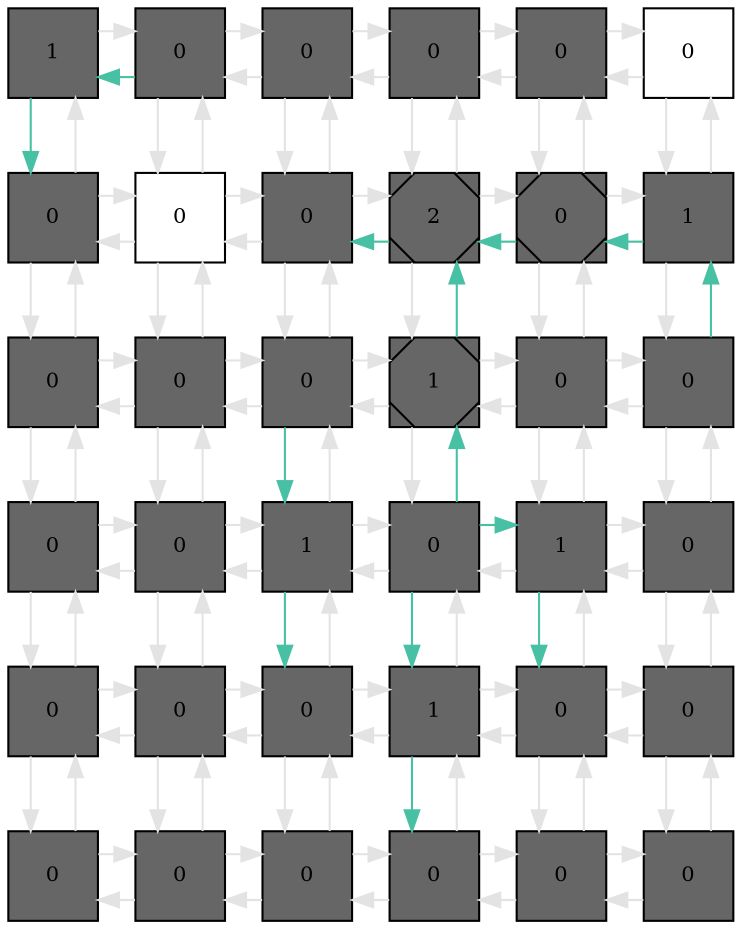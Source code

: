 digraph layout  {
rankdir=TB;
splines=ortho;
node [fixedsize=false, style=filled, width="0.6"];
edge [constraint=false];
0 [fillcolor="#666666", fontsize=10, label=1, shape=square, tooltip="name:  Dimethyl_allyl_pyrophosphate ,\nin_degree: 2,\nout_degree: 2"];
1 [fillcolor="#666666", fontsize=10, label=0, shape=square, tooltip="name:  Isopentenyl_pyrophosphate ,\nin_degree: 3,\nout_degree: 3"];
2 [fillcolor="#666666", fontsize=10, label=0, shape=square, tooltip="name:  Mevalonyl_pyrophosphate ,\nin_degree: 3,\nout_degree: 3"];
3 [fillcolor="#666666", fontsize=10, label=0, shape=square, tooltip="name:  HMG_CoA_Synthase_RNA ,\nin_degree: 3,\nout_degree: 3"];
4 [fillcolor="#666666", fontsize=10, label=0, shape=square, tooltip="name:  HMG_CoA_Synthase ,\nin_degree: 3,\nout_degree: 3"];
5 [fillcolor="#FFFFFF", fontsize=10, label=0, shape=square, tooltip="name: None,\nin_degree: 2,\nout_degree: 2"];
6 [fillcolor="#666666", fontsize=10, label=0, shape=square, tooltip="name:  Geranyl_pyrophosphate ,\nin_degree: 3,\nout_degree: 3"];
7 [fillcolor="#FFFFFF", fontsize=10, label=0, shape=square, tooltip="name: None,\nin_degree: 4,\nout_degree: 4"];
8 [fillcolor="#666666", fontsize=10, label=0, shape=square, tooltip="name:  Mevalonic_Acid ,\nin_degree: 4,\nout_degree: 4"];
9 [fillcolor="#666666", fontsize=10, label=2, shape=Msquare, tooltip="name:  HMG_CoA_Synthase_gene ,\nin_degree: 4,\nout_degree: 4"];
10 [fillcolor="#666666", fontsize=10, label=0, shape=Msquare, tooltip="name:  HMG_CoA ,\nin_degree: 4,\nout_degree: 4"];
11 [fillcolor="#666666", fontsize=10, label=1, shape=square, tooltip="name:  Acetyl_CoA ,\nin_degree: 3,\nout_degree: 3"];
12 [fillcolor="#666666", fontsize=10, label=0, shape=square, tooltip="name:  Farnesyl_pyrophosphate ,\nin_degree: 3,\nout_degree: 3"];
13 [fillcolor="#666666", fontsize=10, label=0, shape=square, tooltip="name:  FPP_Synthase ,\nin_degree: 4,\nout_degree: 4"];
14 [fillcolor="#666666", fontsize=10, label=0, shape=square, tooltip="name:  Statins ,\nin_degree: 4,\nout_degree: 4"];
15 [fillcolor="#666666", fontsize=10, label=1, shape=Msquare, tooltip="name:  HMG_CoA_Reductase ,\nin_degree: 4,\nout_degree: 4"];
16 [fillcolor="#666666", fontsize=10, label=0, shape=square, tooltip="name:  HMG_CoA_Reductase_RNA ,\nin_degree: 4,\nout_degree: 4"];
17 [fillcolor="#666666", fontsize=10, label=0, shape=square, tooltip="name:  Acetoacetyl_CoA ,\nin_degree: 3,\nout_degree: 3"];
18 [fillcolor="#666666", fontsize=10, label=0, shape=square, tooltip="name:  Squaline ,\nin_degree: 3,\nout_degree: 3"];
19 [fillcolor="#666666", fontsize=10, label=0, shape=square, tooltip="name:  FPP_Synthase_RNA ,\nin_degree: 4,\nout_degree: 4"];
20 [fillcolor="#666666", fontsize=10, label=1, shape=square, tooltip="name:  FPP_Synthase_gene ,\nin_degree: 4,\nout_degree: 4"];
21 [fillcolor="#666666", fontsize=10, label=0, shape=square, tooltip="name:  mSREBP ,\nin_degree: 4,\nout_degree: 4"];
22 [fillcolor="#666666", fontsize=10, label=1, shape=square, tooltip="name:  HMG_CoA_Reductase_gene ,\nin_degree: 4,\nout_degree: 4"];
23 [fillcolor="#666666", fontsize=10, label=0, shape=square, tooltip="name:  Acetyl_CoA_acetyltransferase ,\nin_degree: 3,\nout_degree: 3"];
24 [fillcolor="#666666", fontsize=10, label=0, shape=square, tooltip="name:  Lanosterol ,\nin_degree: 3,\nout_degree: 3"];
25 [fillcolor="#666666", fontsize=10, label=0, shape=square, tooltip="name:  Desmosterol ,\nin_degree: 4,\nout_degree: 4"];
26 [fillcolor="#666666", fontsize=10, label=0, shape=square, tooltip="name:  SREBP_SCAP ,\nin_degree: 4,\nout_degree: 4"];
27 [fillcolor="#666666", fontsize=10, label=1, shape=square, tooltip="name:  pSREBP ,\nin_degree: 4,\nout_degree: 4"];
28 [fillcolor="#666666", fontsize=10, label=0, shape=square, tooltip="name:  Acetyl_CoA_acetyltransferase_gene ,\nin_degree: 4,\nout_degree: 4"];
29 [fillcolor="#666666", fontsize=10, label=0, shape=square, tooltip="name:  Acetyl_CoA_acetyltransferase_RNA ,\nin_degree: 3,\nout_degree: 3"];
30 [fillcolor="#666666", fontsize=10, label=0, shape=square, tooltip="name:  Septdehydrocholesterol ,\nin_degree: 2,\nout_degree: 2"];
31 [fillcolor="#666666", fontsize=10, label=0, shape=square, tooltip="name:  Cholesterol ,\nin_degree: 3,\nout_degree: 3"];
32 [fillcolor="#666666", fontsize=10, label=0, shape=square, tooltip="name:  Insig_SREBP_SCAP ,\nin_degree: 3,\nout_degree: 3"];
33 [fillcolor="#666666", fontsize=10, label=0, shape=square, tooltip="name:  Cyp51_gene ,\nin_degree: 3,\nout_degree: 3"];
34 [fillcolor="#666666", fontsize=10, label=0, shape=square, tooltip="name:  Cyp51_RNA ,\nin_degree: 3,\nout_degree: 3"];
35 [fillcolor="#666666", fontsize=10, label=0, shape=square, tooltip="name:  Cyp51 ,\nin_degree: 2,\nout_degree: 2"];
0 -> 1  [color=grey89, style="penwidth(0.1)", tooltip=" ", weight=1];
0 -> 6  [color="#47C0A3", style="penwidth(0.1)", tooltip="1( Isopentenyl_pyrophosphate ) to 6( Geranyl_pyrophosphate )", weight=1];
1 -> 0  [color="#47C0A3", style="penwidth(0.1)", tooltip="1( Isopentenyl_pyrophosphate ) to 6( Geranyl_pyrophosphate )", weight=1];
1 -> 2  [color=grey89, style="penwidth(0.1)", tooltip=" ", weight=1];
1 -> 7  [color=grey89, style="penwidth(0.1)", tooltip=" ", weight=1];
2 -> 1  [color=grey89, style="penwidth(0.1)", tooltip=" ", weight=1];
2 -> 3  [color=grey89, style="penwidth(0.1)", tooltip=" ", weight=1];
2 -> 8  [color=grey89, style="penwidth(0.1)", tooltip=" ", weight=1];
3 -> 2  [color=grey89, style="penwidth(0.1)", tooltip=" ", weight=1];
3 -> 4  [color=grey89, style="penwidth(0.1)", tooltip=" ", weight=1];
3 -> 9  [color=grey89, style="penwidth(0.1)", tooltip=" ", weight=1];
4 -> 3  [color=grey89, style="penwidth(0.1)", tooltip=" ", weight=1];
4 -> 5  [color=grey89, style="penwidth(0.1)", tooltip=" ", weight=1];
4 -> 10  [color=grey89, style="penwidth(0.1)", tooltip=" ", weight=1];
5 -> 4  [color=grey89, style="penwidth(0.1)", tooltip=" ", weight=1];
5 -> 11  [color=grey89, style="penwidth(0.1)", tooltip=" ", weight=1];
6 -> 0  [color=grey89, style="penwidth(0.1)", tooltip=" ", weight=1];
6 -> 7  [color=grey89, style="penwidth(0.1)", tooltip=" ", weight=1];
6 -> 12  [color=grey89, style="penwidth(0.1)", tooltip=" ", weight=1];
7 -> 1  [color=grey89, style="penwidth(0.1)", tooltip=" ", weight=1];
7 -> 6  [color=grey89, style="penwidth(0.1)", tooltip=" ", weight=1];
7 -> 8  [color=grey89, style="penwidth(0.1)", tooltip=" ", weight=1];
7 -> 13  [color=grey89, style="penwidth(0.1)", tooltip=" ", weight=1];
8 -> 2  [color=grey89, style="penwidth(0.1)", tooltip=" ", weight=1];
8 -> 7  [color=grey89, style="penwidth(0.1)", tooltip=" ", weight=1];
8 -> 9  [color=grey89, style="penwidth(0.1)", tooltip=" ", weight=1];
8 -> 14  [color=grey89, style="penwidth(0.1)", tooltip=" ", weight=1];
9 -> 3  [color=grey89, style="penwidth(0.1)", tooltip=" ", weight=1];
9 -> 8  [color="#47C0A3", style="penwidth(0.1)", tooltip="15( HMG_CoA_Reductase ) to 8( Mevalonic_Acid )", weight=1];
9 -> 10  [color=grey89, style="penwidth(0.1)", tooltip=" ", weight=1];
9 -> 15  [color=grey89, style="penwidth(0.1)", tooltip=" ", weight=1];
10 -> 4  [color=grey89, style="penwidth(0.1)", tooltip=" ", weight=1];
10 -> 9  [color="#47C0A3", style="penwidth(0.1)", tooltip="10( HMG_CoA ) to 8( Mevalonic_Acid )", weight=1];
10 -> 11  [color=grey89, style="penwidth(0.1)", tooltip=" ", weight=1];
10 -> 16  [color=grey89, style="penwidth(0.1)", tooltip=" ", weight=1];
11 -> 5  [color=grey89, style="penwidth(0.1)", tooltip=" ", weight=1];
11 -> 10  [color="#47C0A3", style="penwidth(0.1)", tooltip="17( Acetoacetyl_CoA ) to 10( HMG_CoA )", weight=1];
11 -> 17  [color=grey89, style="penwidth(0.1)", tooltip=" ", weight=1];
12 -> 6  [color=grey89, style="penwidth(0.1)", tooltip=" ", weight=1];
12 -> 13  [color=grey89, style="penwidth(0.1)", tooltip=" ", weight=1];
12 -> 18  [color=grey89, style="penwidth(0.1)", tooltip=" ", weight=1];
13 -> 7  [color=grey89, style="penwidth(0.1)", tooltip=" ", weight=1];
13 -> 12  [color=grey89, style="penwidth(0.1)", tooltip=" ", weight=1];
13 -> 14  [color=grey89, style="penwidth(0.1)", tooltip=" ", weight=1];
13 -> 19  [color=grey89, style="penwidth(0.1)", tooltip=" ", weight=1];
14 -> 8  [color=grey89, style="penwidth(0.1)", tooltip=" ", weight=1];
14 -> 13  [color=grey89, style="penwidth(0.1)", tooltip=" ", weight=1];
14 -> 15  [color=grey89, style="penwidth(0.1)", tooltip=" ", weight=1];
14 -> 20  [color="#47C0A3", style="penwidth(0.1)", tooltip="14( Statins ) to 26( SREBP_SCAP )", weight=1];
15 -> 9  [color="#47C0A3", style="penwidth(0.1)", tooltip="21( mSREBP ) to 9( HMG_CoA_Synthase_gene )", weight=1];
15 -> 14  [color=grey89, style="penwidth(0.1)", tooltip=" ", weight=1];
15 -> 16  [color=grey89, style="penwidth(0.1)", tooltip=" ", weight=1];
15 -> 21  [color=grey89, style="penwidth(0.1)", tooltip=" ", weight=1];
16 -> 10  [color=grey89, style="penwidth(0.1)", tooltip=" ", weight=1];
16 -> 15  [color=grey89, style="penwidth(0.1)", tooltip=" ", weight=1];
16 -> 17  [color=grey89, style="penwidth(0.1)", tooltip=" ", weight=1];
16 -> 22  [color=grey89, style="penwidth(0.1)", tooltip=" ", weight=1];
17 -> 11  [color="#47C0A3", style="penwidth(0.1)", tooltip="17( Acetoacetyl_CoA ) to 10( HMG_CoA )", weight=1];
17 -> 16  [color=grey89, style="penwidth(0.1)", tooltip=" ", weight=1];
17 -> 23  [color=grey89, style="penwidth(0.1)", tooltip=" ", weight=1];
18 -> 12  [color=grey89, style="penwidth(0.1)", tooltip=" ", weight=1];
18 -> 19  [color=grey89, style="penwidth(0.1)", tooltip=" ", weight=1];
18 -> 24  [color=grey89, style="penwidth(0.1)", tooltip=" ", weight=1];
19 -> 13  [color=grey89, style="penwidth(0.1)", tooltip=" ", weight=1];
19 -> 18  [color=grey89, style="penwidth(0.1)", tooltip=" ", weight=1];
19 -> 20  [color=grey89, style="penwidth(0.1)", tooltip=" ", weight=1];
19 -> 25  [color=grey89, style="penwidth(0.1)", tooltip=" ", weight=1];
20 -> 14  [color=grey89, style="penwidth(0.1)", tooltip=" ", weight=1];
20 -> 19  [color=grey89, style="penwidth(0.1)", tooltip=" ", weight=1];
20 -> 21  [color=grey89, style="penwidth(0.1)", tooltip=" ", weight=1];
20 -> 26  [color="#47C0A3", style="penwidth(0.1)", tooltip="14( Statins ) to 26( SREBP_SCAP )", weight=1];
21 -> 15  [color="#47C0A3", style="penwidth(0.1)", tooltip="21( mSREBP ) to 9( HMG_CoA_Synthase_gene )", weight=1];
21 -> 20  [color=grey89, style="penwidth(0.1)", tooltip=" ", weight=1];
21 -> 22  [color="#47C0A3", style="penwidth(0.1)", tooltip="21( mSREBP ) to 28( Acetyl_CoA_acetyltransferase_gene )", weight=1];
21 -> 27  [color="#47C0A3", style="penwidth(0.1)", tooltip="21( mSREBP ) to 33( Cyp51_gene )", weight=1];
22 -> 16  [color=grey89, style="penwidth(0.1)", tooltip=" ", weight=1];
22 -> 21  [color=grey89, style="penwidth(0.1)", tooltip=" ", weight=1];
22 -> 23  [color=grey89, style="penwidth(0.1)", tooltip=" ", weight=1];
22 -> 28  [color="#47C0A3", style="penwidth(0.1)", tooltip="21( mSREBP ) to 28( Acetyl_CoA_acetyltransferase_gene )", weight=1];
23 -> 17  [color=grey89, style="penwidth(0.1)", tooltip=" ", weight=1];
23 -> 22  [color=grey89, style="penwidth(0.1)", tooltip=" ", weight=1];
23 -> 29  [color=grey89, style="penwidth(0.1)", tooltip=" ", weight=1];
24 -> 18  [color=grey89, style="penwidth(0.1)", tooltip=" ", weight=1];
24 -> 25  [color=grey89, style="penwidth(0.1)", tooltip=" ", weight=1];
24 -> 30  [color=grey89, style="penwidth(0.1)", tooltip=" ", weight=1];
25 -> 19  [color=grey89, style="penwidth(0.1)", tooltip=" ", weight=1];
25 -> 24  [color=grey89, style="penwidth(0.1)", tooltip=" ", weight=1];
25 -> 26  [color=grey89, style="penwidth(0.1)", tooltip=" ", weight=1];
25 -> 31  [color=grey89, style="penwidth(0.1)", tooltip=" ", weight=1];
26 -> 20  [color=grey89, style="penwidth(0.1)", tooltip=" ", weight=1];
26 -> 25  [color=grey89, style="penwidth(0.1)", tooltip=" ", weight=1];
26 -> 27  [color=grey89, style="penwidth(0.1)", tooltip=" ", weight=1];
26 -> 32  [color=grey89, style="penwidth(0.1)", tooltip=" ", weight=1];
27 -> 21  [color=grey89, style="penwidth(0.1)", tooltip=" ", weight=1];
27 -> 26  [color=grey89, style="penwidth(0.1)", tooltip=" ", weight=1];
27 -> 28  [color=grey89, style="penwidth(0.1)", tooltip=" ", weight=1];
27 -> 33  [color="#47C0A3", style="penwidth(0.1)", tooltip="21( mSREBP ) to 33( Cyp51_gene )", weight=1];
28 -> 22  [color=grey89, style="penwidth(0.1)", tooltip=" ", weight=1];
28 -> 27  [color=grey89, style="penwidth(0.1)", tooltip=" ", weight=1];
28 -> 29  [color=grey89, style="penwidth(0.1)", tooltip=" ", weight=1];
28 -> 34  [color=grey89, style="penwidth(0.1)", tooltip=" ", weight=1];
29 -> 23  [color=grey89, style="penwidth(0.1)", tooltip=" ", weight=1];
29 -> 28  [color=grey89, style="penwidth(0.1)", tooltip=" ", weight=1];
29 -> 35  [color=grey89, style="penwidth(0.1)", tooltip=" ", weight=1];
30 -> 24  [color=grey89, style="penwidth(0.1)", tooltip=" ", weight=1];
30 -> 31  [color=grey89, style="penwidth(0.1)", tooltip=" ", weight=1];
31 -> 25  [color=grey89, style="penwidth(0.1)", tooltip=" ", weight=1];
31 -> 30  [color=grey89, style="penwidth(0.1)", tooltip=" ", weight=1];
31 -> 32  [color=grey89, style="penwidth(0.1)", tooltip=" ", weight=1];
32 -> 26  [color=grey89, style="penwidth(0.1)", tooltip=" ", weight=1];
32 -> 31  [color=grey89, style="penwidth(0.1)", tooltip=" ", weight=1];
32 -> 33  [color=grey89, style="penwidth(0.1)", tooltip=" ", weight=1];
33 -> 27  [color=grey89, style="penwidth(0.1)", tooltip=" ", weight=1];
33 -> 32  [color=grey89, style="penwidth(0.1)", tooltip=" ", weight=1];
33 -> 34  [color=grey89, style="penwidth(0.1)", tooltip=" ", weight=1];
34 -> 28  [color=grey89, style="penwidth(0.1)", tooltip=" ", weight=1];
34 -> 33  [color=grey89, style="penwidth(0.1)", tooltip=" ", weight=1];
34 -> 35  [color=grey89, style="penwidth(0.1)", tooltip=" ", weight=1];
35 -> 29  [color=grey89, style="penwidth(0.1)", tooltip=" ", weight=1];
35 -> 34  [color=grey89, style="penwidth(0.1)", tooltip=" ", weight=1];
edge [constraint=true, style=invis];

0 -> 6 -> 12 -> 18 -> 24 -> 30;
1 -> 7 -> 13 -> 19 -> 25 -> 31;
2 -> 8 -> 14 -> 20 -> 26 -> 32;
3 -> 9 -> 15 -> 21 -> 27 -> 33;
4 -> 10 -> 16 -> 22 -> 28 -> 34;
5 -> 11 -> 17 -> 23 -> 29 -> 35;
rank = same {0 -> 1 -> 2 -> 3 -> 4 -> 5};
rank = same {6 -> 7 -> 8 -> 9 -> 10 -> 11};
rank = same {12 -> 13 -> 14 -> 15 -> 16 -> 17};
rank = same {18 -> 19 -> 20 -> 21 -> 22 -> 23};
rank = same {24 -> 25 -> 26 -> 27 -> 28 -> 29};
rank = same {30 -> 31 -> 32 -> 33 -> 34 -> 35};
}